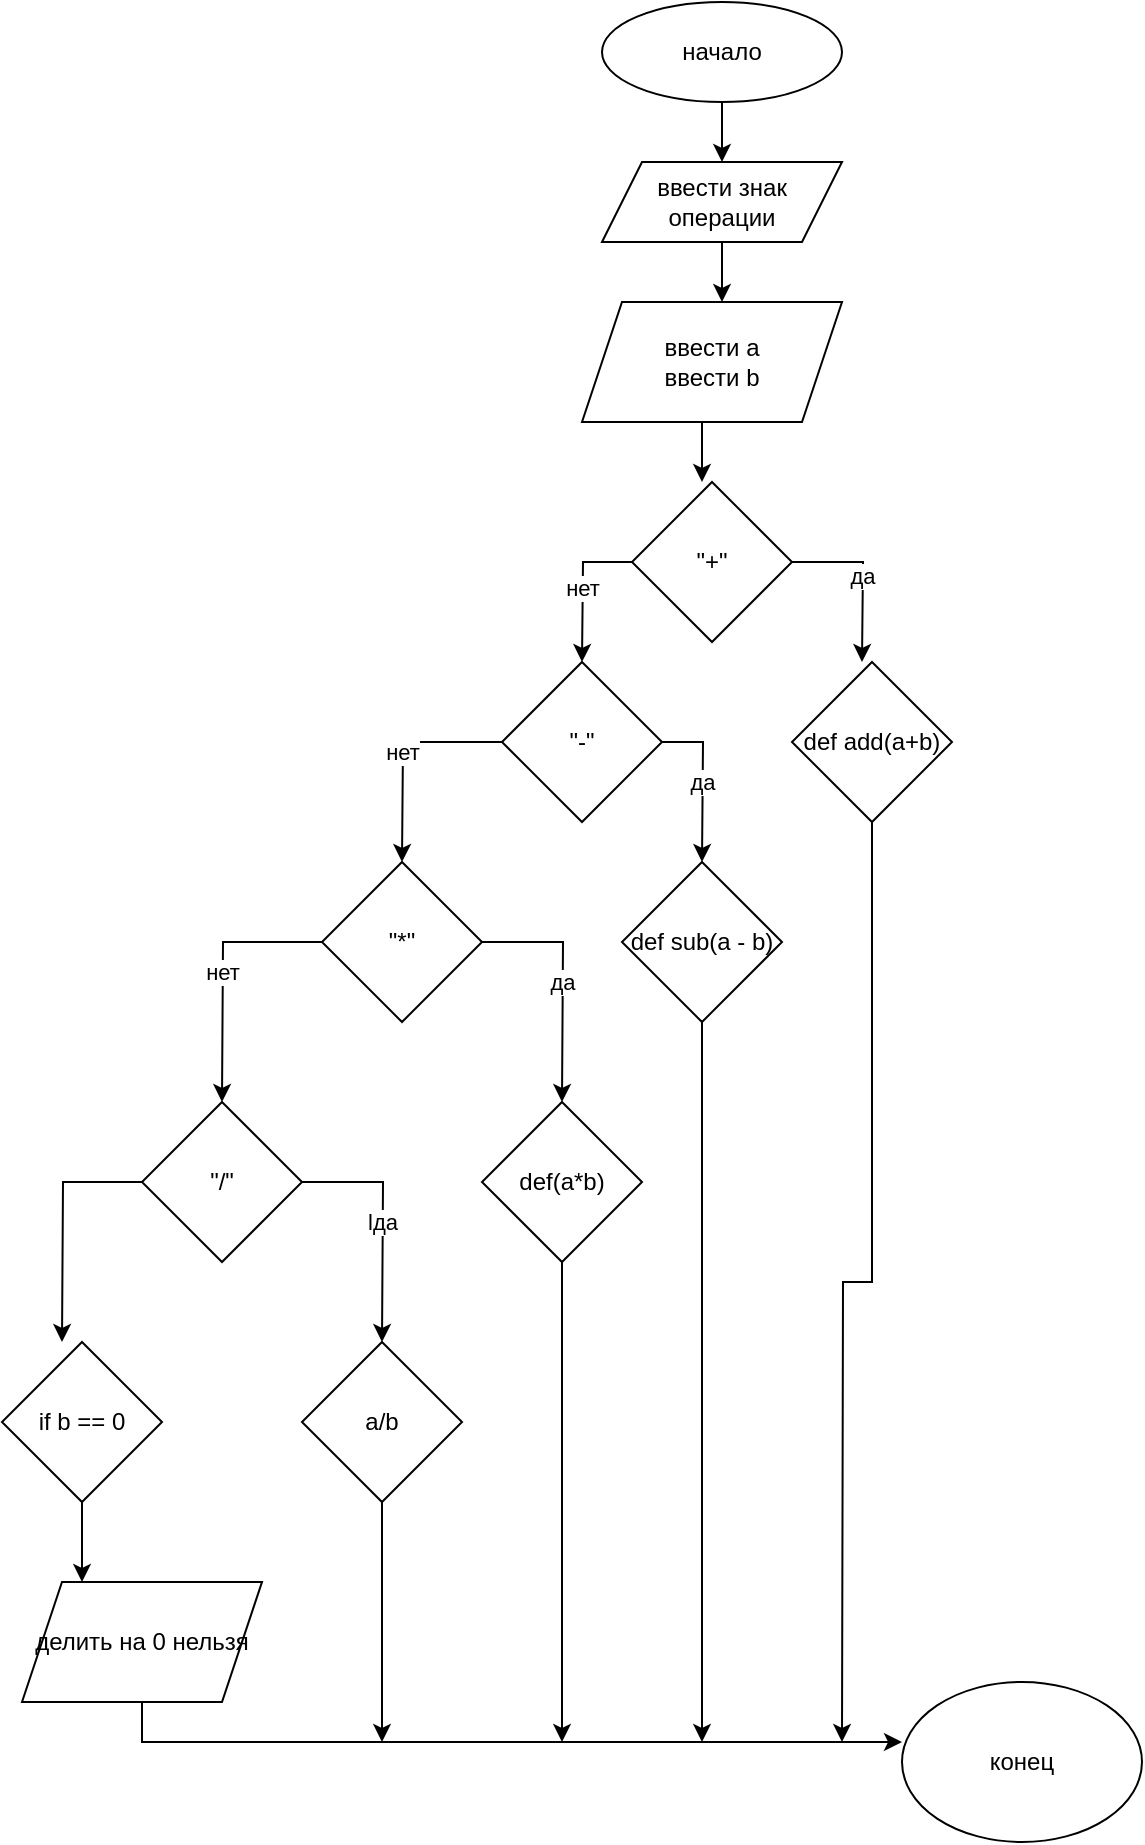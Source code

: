 <mxfile version="16.6.5" type="github" pages="4">
  <diagram id="fkckT2i1-y8JkAY0Mg1q" name="Page-1">
    <mxGraphModel dx="1038" dy="539" grid="1" gridSize="10" guides="1" tooltips="1" connect="1" arrows="1" fold="1" page="1" pageScale="1" pageWidth="827" pageHeight="1169" math="0" shadow="0">
      <root>
        <mxCell id="0" />
        <mxCell id="1" parent="0" />
        <mxCell id="1WSZ2IgdBwN5rXEGsz6p-2" style="edgeStyle=orthogonalEdgeStyle;rounded=0;orthogonalLoop=1;jettySize=auto;html=1;exitX=0.5;exitY=1;exitDx=0;exitDy=0;" edge="1" parent="1" source="1WSZ2IgdBwN5rXEGsz6p-1">
          <mxGeometry relative="1" as="geometry">
            <mxPoint x="370" y="90" as="targetPoint" />
          </mxGeometry>
        </mxCell>
        <mxCell id="1WSZ2IgdBwN5rXEGsz6p-1" value="начало" style="ellipse;whiteSpace=wrap;html=1;" vertex="1" parent="1">
          <mxGeometry x="310" y="10" width="120" height="50" as="geometry" />
        </mxCell>
        <mxCell id="1WSZ2IgdBwN5rXEGsz6p-4" style="edgeStyle=orthogonalEdgeStyle;rounded=0;orthogonalLoop=1;jettySize=auto;html=1;" edge="1" parent="1" source="1WSZ2IgdBwN5rXEGsz6p-3">
          <mxGeometry relative="1" as="geometry">
            <mxPoint x="370" y="160" as="targetPoint" />
          </mxGeometry>
        </mxCell>
        <mxCell id="1WSZ2IgdBwN5rXEGsz6p-3" value="ввести знак операции" style="shape=parallelogram;perimeter=parallelogramPerimeter;whiteSpace=wrap;html=1;fixedSize=1;" vertex="1" parent="1">
          <mxGeometry x="310" y="90" width="120" height="40" as="geometry" />
        </mxCell>
        <mxCell id="1WSZ2IgdBwN5rXEGsz6p-6" style="edgeStyle=orthogonalEdgeStyle;rounded=0;orthogonalLoop=1;jettySize=auto;html=1;exitX=0.5;exitY=1;exitDx=0;exitDy=0;" edge="1" parent="1" source="1WSZ2IgdBwN5rXEGsz6p-5">
          <mxGeometry relative="1" as="geometry">
            <mxPoint x="360" y="250" as="targetPoint" />
          </mxGeometry>
        </mxCell>
        <mxCell id="1WSZ2IgdBwN5rXEGsz6p-5" value="ввести a&lt;br&gt;ввести b" style="shape=parallelogram;perimeter=parallelogramPerimeter;whiteSpace=wrap;html=1;fixedSize=1;" vertex="1" parent="1">
          <mxGeometry x="300" y="160" width="130" height="60" as="geometry" />
        </mxCell>
        <mxCell id="1WSZ2IgdBwN5rXEGsz6p-8" value="да" style="edgeStyle=orthogonalEdgeStyle;rounded=0;orthogonalLoop=1;jettySize=auto;html=1;exitX=1;exitY=0.5;exitDx=0;exitDy=0;" edge="1" parent="1" source="1WSZ2IgdBwN5rXEGsz6p-7">
          <mxGeometry relative="1" as="geometry">
            <mxPoint x="440" y="340" as="targetPoint" />
          </mxGeometry>
        </mxCell>
        <mxCell id="1WSZ2IgdBwN5rXEGsz6p-9" value="нет" style="edgeStyle=orthogonalEdgeStyle;rounded=0;orthogonalLoop=1;jettySize=auto;html=1;exitX=0;exitY=0.5;exitDx=0;exitDy=0;" edge="1" parent="1" source="1WSZ2IgdBwN5rXEGsz6p-7">
          <mxGeometry relative="1" as="geometry">
            <mxPoint x="300" y="340" as="targetPoint" />
          </mxGeometry>
        </mxCell>
        <mxCell id="1WSZ2IgdBwN5rXEGsz6p-7" value="&quot;+&quot;" style="rhombus;whiteSpace=wrap;html=1;" vertex="1" parent="1">
          <mxGeometry x="325" y="250" width="80" height="80" as="geometry" />
        </mxCell>
        <mxCell id="1WSZ2IgdBwN5rXEGsz6p-30" style="edgeStyle=orthogonalEdgeStyle;rounded=0;orthogonalLoop=1;jettySize=auto;html=1;" edge="1" parent="1" source="1WSZ2IgdBwN5rXEGsz6p-10">
          <mxGeometry relative="1" as="geometry">
            <mxPoint x="430" y="880" as="targetPoint" />
          </mxGeometry>
        </mxCell>
        <mxCell id="1WSZ2IgdBwN5rXEGsz6p-10" value="def add(a+b)" style="rhombus;whiteSpace=wrap;html=1;" vertex="1" parent="1">
          <mxGeometry x="405" y="340" width="80" height="80" as="geometry" />
        </mxCell>
        <mxCell id="1WSZ2IgdBwN5rXEGsz6p-12" value="да" style="edgeStyle=orthogonalEdgeStyle;rounded=0;orthogonalLoop=1;jettySize=auto;html=1;" edge="1" parent="1" source="1WSZ2IgdBwN5rXEGsz6p-11">
          <mxGeometry relative="1" as="geometry">
            <mxPoint x="360" y="440" as="targetPoint" />
          </mxGeometry>
        </mxCell>
        <mxCell id="1WSZ2IgdBwN5rXEGsz6p-14" value="нет" style="edgeStyle=orthogonalEdgeStyle;rounded=0;orthogonalLoop=1;jettySize=auto;html=1;exitX=0;exitY=0.5;exitDx=0;exitDy=0;" edge="1" parent="1" source="1WSZ2IgdBwN5rXEGsz6p-11">
          <mxGeometry relative="1" as="geometry">
            <mxPoint x="210" y="440" as="targetPoint" />
          </mxGeometry>
        </mxCell>
        <mxCell id="1WSZ2IgdBwN5rXEGsz6p-11" value="&quot;-&quot;" style="rhombus;whiteSpace=wrap;html=1;" vertex="1" parent="1">
          <mxGeometry x="260" y="340" width="80" height="80" as="geometry" />
        </mxCell>
        <mxCell id="1WSZ2IgdBwN5rXEGsz6p-29" style="edgeStyle=orthogonalEdgeStyle;rounded=0;orthogonalLoop=1;jettySize=auto;html=1;" edge="1" parent="1" source="1WSZ2IgdBwN5rXEGsz6p-13">
          <mxGeometry relative="1" as="geometry">
            <mxPoint x="360" y="880" as="targetPoint" />
          </mxGeometry>
        </mxCell>
        <mxCell id="1WSZ2IgdBwN5rXEGsz6p-13" value="def sub(a - b)" style="rhombus;whiteSpace=wrap;html=1;" vertex="1" parent="1">
          <mxGeometry x="320" y="440" width="80" height="80" as="geometry" />
        </mxCell>
        <mxCell id="1WSZ2IgdBwN5rXEGsz6p-16" value="да" style="edgeStyle=orthogonalEdgeStyle;rounded=0;orthogonalLoop=1;jettySize=auto;html=1;" edge="1" parent="1" source="1WSZ2IgdBwN5rXEGsz6p-15">
          <mxGeometry relative="1" as="geometry">
            <mxPoint x="290" y="560" as="targetPoint" />
          </mxGeometry>
        </mxCell>
        <mxCell id="1WSZ2IgdBwN5rXEGsz6p-17" value="нет" style="edgeStyle=orthogonalEdgeStyle;rounded=0;orthogonalLoop=1;jettySize=auto;html=1;" edge="1" parent="1" source="1WSZ2IgdBwN5rXEGsz6p-15">
          <mxGeometry relative="1" as="geometry">
            <mxPoint x="120" y="560" as="targetPoint" />
          </mxGeometry>
        </mxCell>
        <mxCell id="1WSZ2IgdBwN5rXEGsz6p-15" value="&quot;*&quot;" style="rhombus;whiteSpace=wrap;html=1;" vertex="1" parent="1">
          <mxGeometry x="170" y="440" width="80" height="80" as="geometry" />
        </mxCell>
        <mxCell id="1WSZ2IgdBwN5rXEGsz6p-28" style="edgeStyle=orthogonalEdgeStyle;rounded=0;orthogonalLoop=1;jettySize=auto;html=1;" edge="1" parent="1" source="1WSZ2IgdBwN5rXEGsz6p-18">
          <mxGeometry relative="1" as="geometry">
            <mxPoint x="290" y="880" as="targetPoint" />
          </mxGeometry>
        </mxCell>
        <mxCell id="1WSZ2IgdBwN5rXEGsz6p-18" value="def(a*b)" style="rhombus;whiteSpace=wrap;html=1;" vertex="1" parent="1">
          <mxGeometry x="250" y="560" width="80" height="80" as="geometry" />
        </mxCell>
        <mxCell id="1WSZ2IgdBwN5rXEGsz6p-20" value="lда" style="edgeStyle=orthogonalEdgeStyle;rounded=0;orthogonalLoop=1;jettySize=auto;html=1;" edge="1" parent="1" source="1WSZ2IgdBwN5rXEGsz6p-19">
          <mxGeometry relative="1" as="geometry">
            <mxPoint x="200" y="680" as="targetPoint" />
          </mxGeometry>
        </mxCell>
        <mxCell id="1WSZ2IgdBwN5rXEGsz6p-21" style="edgeStyle=orthogonalEdgeStyle;rounded=0;orthogonalLoop=1;jettySize=auto;html=1;" edge="1" parent="1" source="1WSZ2IgdBwN5rXEGsz6p-19">
          <mxGeometry relative="1" as="geometry">
            <mxPoint x="40" y="680" as="targetPoint" />
          </mxGeometry>
        </mxCell>
        <mxCell id="1WSZ2IgdBwN5rXEGsz6p-19" value="&quot;/&quot;" style="rhombus;whiteSpace=wrap;html=1;" vertex="1" parent="1">
          <mxGeometry x="80" y="560" width="80" height="80" as="geometry" />
        </mxCell>
        <mxCell id="1WSZ2IgdBwN5rXEGsz6p-27" style="edgeStyle=orthogonalEdgeStyle;rounded=0;orthogonalLoop=1;jettySize=auto;html=1;" edge="1" parent="1" source="1WSZ2IgdBwN5rXEGsz6p-22">
          <mxGeometry relative="1" as="geometry">
            <mxPoint x="200" y="880" as="targetPoint" />
          </mxGeometry>
        </mxCell>
        <mxCell id="1WSZ2IgdBwN5rXEGsz6p-22" value="a/b" style="rhombus;whiteSpace=wrap;html=1;" vertex="1" parent="1">
          <mxGeometry x="160" y="680" width="80" height="80" as="geometry" />
        </mxCell>
        <mxCell id="1WSZ2IgdBwN5rXEGsz6p-24" style="edgeStyle=orthogonalEdgeStyle;rounded=0;orthogonalLoop=1;jettySize=auto;html=1;" edge="1" parent="1" source="1WSZ2IgdBwN5rXEGsz6p-23">
          <mxGeometry relative="1" as="geometry">
            <mxPoint x="50" y="800" as="targetPoint" />
          </mxGeometry>
        </mxCell>
        <mxCell id="1WSZ2IgdBwN5rXEGsz6p-23" value="if b == 0" style="rhombus;whiteSpace=wrap;html=1;" vertex="1" parent="1">
          <mxGeometry x="10" y="680" width="80" height="80" as="geometry" />
        </mxCell>
        <mxCell id="1WSZ2IgdBwN5rXEGsz6p-26" style="edgeStyle=orthogonalEdgeStyle;rounded=0;orthogonalLoop=1;jettySize=auto;html=1;exitX=0.5;exitY=1;exitDx=0;exitDy=0;" edge="1" parent="1" source="1WSZ2IgdBwN5rXEGsz6p-25">
          <mxGeometry relative="1" as="geometry">
            <mxPoint x="460" y="880" as="targetPoint" />
            <Array as="points">
              <mxPoint x="80" y="880" />
              <mxPoint x="320" y="880" />
            </Array>
          </mxGeometry>
        </mxCell>
        <mxCell id="1WSZ2IgdBwN5rXEGsz6p-25" value="делить на 0 нельзя" style="shape=parallelogram;perimeter=parallelogramPerimeter;whiteSpace=wrap;html=1;fixedSize=1;" vertex="1" parent="1">
          <mxGeometry x="20" y="800" width="120" height="60" as="geometry" />
        </mxCell>
        <mxCell id="1WSZ2IgdBwN5rXEGsz6p-31" value="конец" style="ellipse;whiteSpace=wrap;html=1;" vertex="1" parent="1">
          <mxGeometry x="460" y="850" width="120" height="80" as="geometry" />
        </mxCell>
      </root>
    </mxGraphModel>
  </diagram>
  <diagram id="BP9mcxt1wZHRb2gxcJvJ" name="Page-2">
    <mxGraphModel dx="1038" dy="539" grid="1" gridSize="10" guides="1" tooltips="1" connect="1" arrows="1" fold="1" page="1" pageScale="1" pageWidth="827" pageHeight="1169" math="0" shadow="0">
      <root>
        <mxCell id="X9kIWHRDvMiDdqDLDgqa-0" />
        <mxCell id="X9kIWHRDvMiDdqDLDgqa-1" parent="X9kIWHRDvMiDdqDLDgqa-0" />
        <mxCell id="X9kIWHRDvMiDdqDLDgqa-3" style="edgeStyle=orthogonalEdgeStyle;rounded=0;orthogonalLoop=1;jettySize=auto;html=1;" edge="1" parent="X9kIWHRDvMiDdqDLDgqa-1" source="X9kIWHRDvMiDdqDLDgqa-2">
          <mxGeometry relative="1" as="geometry">
            <mxPoint x="360" y="110" as="targetPoint" />
          </mxGeometry>
        </mxCell>
        <mxCell id="X9kIWHRDvMiDdqDLDgqa-18" style="edgeStyle=orthogonalEdgeStyle;rounded=0;orthogonalLoop=1;jettySize=auto;html=1;" edge="1" parent="X9kIWHRDvMiDdqDLDgqa-1" source="X9kIWHRDvMiDdqDLDgqa-2">
          <mxGeometry relative="1" as="geometry">
            <mxPoint x="180" y="40" as="targetPoint" />
          </mxGeometry>
        </mxCell>
        <mxCell id="X9kIWHRDvMiDdqDLDgqa-2" value="начало" style="ellipse;whiteSpace=wrap;html=1;" vertex="1" parent="X9kIWHRDvMiDdqDLDgqa-1">
          <mxGeometry x="300" y="10" width="120" height="60" as="geometry" />
        </mxCell>
        <mxCell id="X9kIWHRDvMiDdqDLDgqa-5" style="edgeStyle=orthogonalEdgeStyle;rounded=0;orthogonalLoop=1;jettySize=auto;html=1;" edge="1" parent="X9kIWHRDvMiDdqDLDgqa-1" source="X9kIWHRDvMiDdqDLDgqa-4">
          <mxGeometry relative="1" as="geometry">
            <mxPoint x="360" y="210" as="targetPoint" />
          </mxGeometry>
        </mxCell>
        <mxCell id="X9kIWHRDvMiDdqDLDgqa-4" value="введите num" style="shape=parallelogram;perimeter=parallelogramPerimeter;whiteSpace=wrap;html=1;fixedSize=1;" vertex="1" parent="X9kIWHRDvMiDdqDLDgqa-1">
          <mxGeometry x="300" y="110" width="120" height="60" as="geometry" />
        </mxCell>
        <mxCell id="X9kIWHRDvMiDdqDLDgqa-7" style="edgeStyle=orthogonalEdgeStyle;rounded=0;orthogonalLoop=1;jettySize=auto;html=1;" edge="1" parent="X9kIWHRDvMiDdqDLDgqa-1" source="X9kIWHRDvMiDdqDLDgqa-6">
          <mxGeometry relative="1" as="geometry">
            <mxPoint x="360" y="310" as="targetPoint" />
          </mxGeometry>
        </mxCell>
        <mxCell id="X9kIWHRDvMiDdqDLDgqa-6" value="установить счетчик&amp;nbsp;&lt;br&gt;even&lt;br&gt;odd" style="shape=parallelogram;perimeter=parallelogramPerimeter;whiteSpace=wrap;html=1;fixedSize=1;" vertex="1" parent="X9kIWHRDvMiDdqDLDgqa-1">
          <mxGeometry x="300" y="210" width="120" height="60" as="geometry" />
        </mxCell>
        <mxCell id="X9kIWHRDvMiDdqDLDgqa-9" value="да" style="edgeStyle=orthogonalEdgeStyle;rounded=0;orthogonalLoop=1;jettySize=auto;html=1;" edge="1" parent="X9kIWHRDvMiDdqDLDgqa-1" source="X9kIWHRDvMiDdqDLDgqa-8">
          <mxGeometry relative="1" as="geometry">
            <mxPoint x="440" y="400" as="targetPoint" />
          </mxGeometry>
        </mxCell>
        <mxCell id="X9kIWHRDvMiDdqDLDgqa-10" value="нет" style="edgeStyle=orthogonalEdgeStyle;rounded=0;orthogonalLoop=1;jettySize=auto;html=1;" edge="1" parent="X9kIWHRDvMiDdqDLDgqa-1" source="X9kIWHRDvMiDdqDLDgqa-8">
          <mxGeometry relative="1" as="geometry">
            <mxPoint x="280" y="400" as="targetPoint" />
          </mxGeometry>
        </mxCell>
        <mxCell id="X9kIWHRDvMiDdqDLDgqa-8" value="число четное" style="rhombus;whiteSpace=wrap;html=1;" vertex="1" parent="X9kIWHRDvMiDdqDLDgqa-1">
          <mxGeometry x="320" y="310" width="80" height="80" as="geometry" />
        </mxCell>
        <mxCell id="X9kIWHRDvMiDdqDLDgqa-15" style="edgeStyle=orthogonalEdgeStyle;rounded=0;orthogonalLoop=1;jettySize=auto;html=1;" edge="1" parent="X9kIWHRDvMiDdqDLDgqa-1" source="X9kIWHRDvMiDdqDLDgqa-11">
          <mxGeometry relative="1" as="geometry">
            <mxPoint x="360" y="540" as="targetPoint" />
          </mxGeometry>
        </mxCell>
        <mxCell id="X9kIWHRDvMiDdqDLDgqa-11" value="even +1" style="rhombus;whiteSpace=wrap;html=1;" vertex="1" parent="X9kIWHRDvMiDdqDLDgqa-1">
          <mxGeometry x="400" y="400" width="80" height="80" as="geometry" />
        </mxCell>
        <mxCell id="X9kIWHRDvMiDdqDLDgqa-14" style="edgeStyle=orthogonalEdgeStyle;rounded=0;orthogonalLoop=1;jettySize=auto;html=1;exitX=0.5;exitY=1;exitDx=0;exitDy=0;" edge="1" parent="X9kIWHRDvMiDdqDLDgqa-1" source="X9kIWHRDvMiDdqDLDgqa-12">
          <mxGeometry relative="1" as="geometry">
            <mxPoint x="360" y="540" as="targetPoint" />
          </mxGeometry>
        </mxCell>
        <mxCell id="X9kIWHRDvMiDdqDLDgqa-12" value="odd +1" style="rhombus;whiteSpace=wrap;html=1;" vertex="1" parent="X9kIWHRDvMiDdqDLDgqa-1">
          <mxGeometry x="240" y="400" width="80" height="80" as="geometry" />
        </mxCell>
        <mxCell id="X9kIWHRDvMiDdqDLDgqa-17" style="edgeStyle=orthogonalEdgeStyle;rounded=0;orthogonalLoop=1;jettySize=auto;html=1;exitX=0;exitY=0.5;exitDx=0;exitDy=0;" edge="1" parent="X9kIWHRDvMiDdqDLDgqa-1" source="X9kIWHRDvMiDdqDLDgqa-16">
          <mxGeometry relative="1" as="geometry">
            <mxPoint x="180" y="40" as="targetPoint" />
          </mxGeometry>
        </mxCell>
        <mxCell id="X9kIWHRDvMiDdqDLDgqa-19" style="edgeStyle=orthogonalEdgeStyle;rounded=0;orthogonalLoop=1;jettySize=auto;html=1;" edge="1" parent="X9kIWHRDvMiDdqDLDgqa-1" source="X9kIWHRDvMiDdqDLDgqa-16">
          <mxGeometry relative="1" as="geometry">
            <mxPoint x="370" y="630" as="targetPoint" />
          </mxGeometry>
        </mxCell>
        <mxCell id="X9kIWHRDvMiDdqDLDgqa-16" value="n // 10" style="shape=parallelogram;perimeter=parallelogramPerimeter;whiteSpace=wrap;html=1;fixedSize=1;" vertex="1" parent="X9kIWHRDvMiDdqDLDgqa-1">
          <mxGeometry x="310" y="540" width="120" height="60" as="geometry" />
        </mxCell>
        <mxCell id="X9kIWHRDvMiDdqDLDgqa-20" value="конец" style="ellipse;whiteSpace=wrap;html=1;" vertex="1" parent="X9kIWHRDvMiDdqDLDgqa-1">
          <mxGeometry x="310" y="630" width="120" height="80" as="geometry" />
        </mxCell>
      </root>
    </mxGraphModel>
  </diagram>
  <diagram id="xbwTF3GfLRPPqiA6b2jY" name="Page-3">
    <mxGraphModel dx="1038" dy="539" grid="1" gridSize="10" guides="1" tooltips="1" connect="1" arrows="1" fold="1" page="1" pageScale="1" pageWidth="827" pageHeight="1169" math="0" shadow="0">
      <root>
        <mxCell id="f7UMS-noUHKTFtVy3D74-0" />
        <mxCell id="f7UMS-noUHKTFtVy3D74-1" parent="f7UMS-noUHKTFtVy3D74-0" />
        <mxCell id="f7UMS-noUHKTFtVy3D74-3" style="edgeStyle=orthogonalEdgeStyle;rounded=0;orthogonalLoop=1;jettySize=auto;html=1;" edge="1" parent="f7UMS-noUHKTFtVy3D74-1" source="f7UMS-noUHKTFtVy3D74-2">
          <mxGeometry relative="1" as="geometry">
            <mxPoint x="380" y="120" as="targetPoint" />
          </mxGeometry>
        </mxCell>
        <mxCell id="f7UMS-noUHKTFtVy3D74-13" style="edgeStyle=orthogonalEdgeStyle;rounded=0;orthogonalLoop=1;jettySize=auto;html=1;" edge="1" parent="f7UMS-noUHKTFtVy3D74-1" source="f7UMS-noUHKTFtVy3D74-2">
          <mxGeometry relative="1" as="geometry">
            <mxPoint x="260" y="40" as="targetPoint" />
          </mxGeometry>
        </mxCell>
        <mxCell id="f7UMS-noUHKTFtVy3D74-2" value="начало" style="ellipse;whiteSpace=wrap;html=1;" vertex="1" parent="f7UMS-noUHKTFtVy3D74-1">
          <mxGeometry x="320" y="20" width="120" height="60" as="geometry" />
        </mxCell>
        <mxCell id="f7UMS-noUHKTFtVy3D74-5" style="edgeStyle=orthogonalEdgeStyle;rounded=0;orthogonalLoop=1;jettySize=auto;html=1;" edge="1" parent="f7UMS-noUHKTFtVy3D74-1" source="f7UMS-noUHKTFtVy3D74-4">
          <mxGeometry relative="1" as="geometry">
            <mxPoint x="380" y="210" as="targetPoint" />
          </mxGeometry>
        </mxCell>
        <mxCell id="f7UMS-noUHKTFtVy3D74-4" value="num" style="shape=parallelogram;perimeter=parallelogramPerimeter;whiteSpace=wrap;html=1;fixedSize=1;" vertex="1" parent="f7UMS-noUHKTFtVy3D74-1">
          <mxGeometry x="320" y="120" width="120" height="50" as="geometry" />
        </mxCell>
        <mxCell id="f7UMS-noUHKTFtVy3D74-7" style="edgeStyle=orthogonalEdgeStyle;rounded=0;orthogonalLoop=1;jettySize=auto;html=1;exitX=0.5;exitY=1;exitDx=0;exitDy=0;" edge="1" parent="f7UMS-noUHKTFtVy3D74-1" source="f7UMS-noUHKTFtVy3D74-6">
          <mxGeometry relative="1" as="geometry">
            <mxPoint x="380" y="320" as="targetPoint" />
          </mxGeometry>
        </mxCell>
        <mxCell id="f7UMS-noUHKTFtVy3D74-6" value="num_rev = 0" style="shape=parallelogram;perimeter=parallelogramPerimeter;whiteSpace=wrap;html=1;fixedSize=1;" vertex="1" parent="f7UMS-noUHKTFtVy3D74-1">
          <mxGeometry x="320" y="210" width="120" height="60" as="geometry" />
        </mxCell>
        <mxCell id="f7UMS-noUHKTFtVy3D74-9" style="edgeStyle=orthogonalEdgeStyle;rounded=0;orthogonalLoop=1;jettySize=auto;html=1;" edge="1" parent="f7UMS-noUHKTFtVy3D74-1" source="f7UMS-noUHKTFtVy3D74-8">
          <mxGeometry relative="1" as="geometry">
            <mxPoint x="380" y="420" as="targetPoint" />
          </mxGeometry>
        </mxCell>
        <mxCell id="f7UMS-noUHKTFtVy3D74-8" value="num_rev*0 + num%10" style="shape=parallelogram;perimeter=parallelogramPerimeter;whiteSpace=wrap;html=1;fixedSize=1;" vertex="1" parent="f7UMS-noUHKTFtVy3D74-1">
          <mxGeometry x="320" y="320" width="120" height="60" as="geometry" />
        </mxCell>
        <mxCell id="f7UMS-noUHKTFtVy3D74-11" style="edgeStyle=orthogonalEdgeStyle;rounded=0;orthogonalLoop=1;jettySize=auto;html=1;" edge="1" parent="f7UMS-noUHKTFtVy3D74-1" source="f7UMS-noUHKTFtVy3D74-10">
          <mxGeometry relative="1" as="geometry">
            <mxPoint x="260" y="40" as="targetPoint" />
          </mxGeometry>
        </mxCell>
        <mxCell id="f7UMS-noUHKTFtVy3D74-14" style="edgeStyle=orthogonalEdgeStyle;rounded=0;orthogonalLoop=1;jettySize=auto;html=1;" edge="1" parent="f7UMS-noUHKTFtVy3D74-1" source="f7UMS-noUHKTFtVy3D74-10">
          <mxGeometry relative="1" as="geometry">
            <mxPoint x="380" y="510" as="targetPoint" />
          </mxGeometry>
        </mxCell>
        <mxCell id="f7UMS-noUHKTFtVy3D74-10" value="num//10" style="shape=parallelogram;perimeter=parallelogramPerimeter;whiteSpace=wrap;html=1;fixedSize=1;" vertex="1" parent="f7UMS-noUHKTFtVy3D74-1">
          <mxGeometry x="320" y="420" width="120" height="60" as="geometry" />
        </mxCell>
        <mxCell id="f7UMS-noUHKTFtVy3D74-15" value="конец&lt;br&gt;" style="ellipse;whiteSpace=wrap;html=1;" vertex="1" parent="f7UMS-noUHKTFtVy3D74-1">
          <mxGeometry x="320" y="505" width="120" height="80" as="geometry" />
        </mxCell>
      </root>
    </mxGraphModel>
  </diagram>
  <diagram id="lE0dQlJbUKo1gwbplwdE" name="Page-4">
    <mxGraphModel dx="1038" dy="539" grid="1" gridSize="10" guides="1" tooltips="1" connect="1" arrows="1" fold="1" page="1" pageScale="1" pageWidth="827" pageHeight="1169" math="0" shadow="0">
      <root>
        <mxCell id="pn5yFuABVK7AHUZyT6ts-0" />
        <mxCell id="pn5yFuABVK7AHUZyT6ts-1" parent="pn5yFuABVK7AHUZyT6ts-0" />
        <mxCell id="pn5yFuABVK7AHUZyT6ts-3" style="edgeStyle=orthogonalEdgeStyle;rounded=0;orthogonalLoop=1;jettySize=auto;html=1;" edge="1" parent="pn5yFuABVK7AHUZyT6ts-1" source="pn5yFuABVK7AHUZyT6ts-2">
          <mxGeometry relative="1" as="geometry">
            <mxPoint x="390" y="100" as="targetPoint" />
          </mxGeometry>
        </mxCell>
        <mxCell id="pn5yFuABVK7AHUZyT6ts-31" style="edgeStyle=orthogonalEdgeStyle;rounded=0;orthogonalLoop=1;jettySize=auto;html=1;" edge="1" parent="pn5yFuABVK7AHUZyT6ts-1" source="pn5yFuABVK7AHUZyT6ts-2">
          <mxGeometry relative="1" as="geometry">
            <mxPoint x="120" y="60" as="targetPoint" />
          </mxGeometry>
        </mxCell>
        <mxCell id="pn5yFuABVK7AHUZyT6ts-2" value="начало" style="ellipse;whiteSpace=wrap;html=1;" vertex="1" parent="pn5yFuABVK7AHUZyT6ts-1">
          <mxGeometry x="330" y="10" width="120" height="60" as="geometry" />
        </mxCell>
        <mxCell id="pn5yFuABVK7AHUZyT6ts-5" style="edgeStyle=orthogonalEdgeStyle;rounded=0;orthogonalLoop=1;jettySize=auto;html=1;" edge="1" parent="pn5yFuABVK7AHUZyT6ts-1" source="pn5yFuABVK7AHUZyT6ts-4">
          <mxGeometry relative="1" as="geometry">
            <mxPoint x="390" y="190" as="targetPoint" />
          </mxGeometry>
        </mxCell>
        <mxCell id="pn5yFuABVK7AHUZyT6ts-4" value="import random" style="shape=parallelogram;perimeter=parallelogramPerimeter;whiteSpace=wrap;html=1;fixedSize=1;" vertex="1" parent="pn5yFuABVK7AHUZyT6ts-1">
          <mxGeometry x="330" y="100" width="120" height="60" as="geometry" />
        </mxCell>
        <mxCell id="pn5yFuABVK7AHUZyT6ts-7" style="edgeStyle=orthogonalEdgeStyle;rounded=0;orthogonalLoop=1;jettySize=auto;html=1;" edge="1" parent="pn5yFuABVK7AHUZyT6ts-1" source="pn5yFuABVK7AHUZyT6ts-6">
          <mxGeometry relative="1" as="geometry">
            <mxPoint x="390" y="290" as="targetPoint" />
          </mxGeometry>
        </mxCell>
        <mxCell id="pn5yFuABVK7AHUZyT6ts-6" value="счетчик итераций&amp;nbsp;&lt;br&gt;i = 0" style="shape=parallelogram;perimeter=parallelogramPerimeter;whiteSpace=wrap;html=1;fixedSize=1;" vertex="1" parent="pn5yFuABVK7AHUZyT6ts-1">
          <mxGeometry x="330" y="200" width="120" height="60" as="geometry" />
        </mxCell>
        <mxCell id="pn5yFuABVK7AHUZyT6ts-12" style="edgeStyle=orthogonalEdgeStyle;rounded=0;orthogonalLoop=1;jettySize=auto;html=1;" edge="1" parent="pn5yFuABVK7AHUZyT6ts-1" source="pn5yFuABVK7AHUZyT6ts-8">
          <mxGeometry relative="1" as="geometry">
            <mxPoint x="390" y="480" as="targetPoint" />
          </mxGeometry>
        </mxCell>
        <mxCell id="pn5yFuABVK7AHUZyT6ts-8" value="исполняем пока&amp;nbsp;&lt;br&gt;i&amp;lt;10" style="shape=parallelogram;perimeter=parallelogramPerimeter;whiteSpace=wrap;html=1;fixedSize=1;" vertex="1" parent="pn5yFuABVK7AHUZyT6ts-1">
          <mxGeometry x="330" y="380" width="120" height="60" as="geometry" />
        </mxCell>
        <mxCell id="pn5yFuABVK7AHUZyT6ts-10" style="edgeStyle=orthogonalEdgeStyle;rounded=0;orthogonalLoop=1;jettySize=auto;html=1;" edge="1" parent="pn5yFuABVK7AHUZyT6ts-1" source="pn5yFuABVK7AHUZyT6ts-9">
          <mxGeometry relative="1" as="geometry">
            <mxPoint x="390" y="380" as="targetPoint" />
          </mxGeometry>
        </mxCell>
        <mxCell id="pn5yFuABVK7AHUZyT6ts-9" value="num_r от 1-100" style="shape=parallelogram;perimeter=parallelogramPerimeter;whiteSpace=wrap;html=1;fixedSize=1;" vertex="1" parent="pn5yFuABVK7AHUZyT6ts-1">
          <mxGeometry x="330" y="290" width="120" height="60" as="geometry" />
        </mxCell>
        <mxCell id="pn5yFuABVK7AHUZyT6ts-16" style="edgeStyle=orthogonalEdgeStyle;rounded=0;orthogonalLoop=1;jettySize=auto;html=1;" edge="1" parent="pn5yFuABVK7AHUZyT6ts-1" source="pn5yFuABVK7AHUZyT6ts-15">
          <mxGeometry relative="1" as="geometry">
            <mxPoint x="480" y="580" as="targetPoint" />
          </mxGeometry>
        </mxCell>
        <mxCell id="pn5yFuABVK7AHUZyT6ts-18" value="да" style="edgeLabel;html=1;align=center;verticalAlign=middle;resizable=0;points=[];" vertex="1" connectable="0" parent="pn5yFuABVK7AHUZyT6ts-16">
          <mxGeometry x="-0.214" y="-3" relative="1" as="geometry">
            <mxPoint as="offset" />
          </mxGeometry>
        </mxCell>
        <mxCell id="pn5yFuABVK7AHUZyT6ts-17" value="нет" style="edgeStyle=orthogonalEdgeStyle;rounded=0;orthogonalLoop=1;jettySize=auto;html=1;exitX=0;exitY=0.5;exitDx=0;exitDy=0;" edge="1" parent="pn5yFuABVK7AHUZyT6ts-1" source="pn5yFuABVK7AHUZyT6ts-15">
          <mxGeometry relative="1" as="geometry">
            <mxPoint x="290" y="580" as="targetPoint" />
          </mxGeometry>
        </mxCell>
        <mxCell id="pn5yFuABVK7AHUZyT6ts-15" value="num &amp;gt; num_r" style="rhombus;whiteSpace=wrap;html=1;" vertex="1" parent="pn5yFuABVK7AHUZyT6ts-1">
          <mxGeometry x="350" y="480" width="80" height="80" as="geometry" />
        </mxCell>
        <mxCell id="pn5yFuABVK7AHUZyT6ts-29" style="edgeStyle=orthogonalEdgeStyle;rounded=0;orthogonalLoop=1;jettySize=auto;html=1;" edge="1" parent="pn5yFuABVK7AHUZyT6ts-1" source="pn5yFuABVK7AHUZyT6ts-19">
          <mxGeometry relative="1" as="geometry">
            <mxPoint x="380" y="890" as="targetPoint" />
            <Array as="points">
              <mxPoint x="440" y="890" />
            </Array>
          </mxGeometry>
        </mxCell>
        <mxCell id="pn5yFuABVK7AHUZyT6ts-19" value="&quot;меньше&quot;" style="rhombus;whiteSpace=wrap;html=1;" vertex="1" parent="pn5yFuABVK7AHUZyT6ts-1">
          <mxGeometry x="440" y="570" width="80" height="80" as="geometry" />
        </mxCell>
        <mxCell id="pn5yFuABVK7AHUZyT6ts-21" value="да" style="edgeStyle=orthogonalEdgeStyle;rounded=0;orthogonalLoop=1;jettySize=auto;html=1;" edge="1" parent="pn5yFuABVK7AHUZyT6ts-1" source="pn5yFuABVK7AHUZyT6ts-20">
          <mxGeometry relative="1" as="geometry">
            <mxPoint x="370" y="710" as="targetPoint" />
          </mxGeometry>
        </mxCell>
        <mxCell id="pn5yFuABVK7AHUZyT6ts-23" value="нет" style="edgeStyle=orthogonalEdgeStyle;rounded=0;orthogonalLoop=1;jettySize=auto;html=1;" edge="1" parent="pn5yFuABVK7AHUZyT6ts-1" source="pn5yFuABVK7AHUZyT6ts-20">
          <mxGeometry relative="1" as="geometry">
            <mxPoint x="180" y="750" as="targetPoint" />
          </mxGeometry>
        </mxCell>
        <mxCell id="pn5yFuABVK7AHUZyT6ts-20" value="num&amp;lt;num_r" style="rhombus;whiteSpace=wrap;html=1;" vertex="1" parent="pn5yFuABVK7AHUZyT6ts-1">
          <mxGeometry x="250" y="580" width="80" height="80" as="geometry" />
        </mxCell>
        <mxCell id="pn5yFuABVK7AHUZyT6ts-27" style="edgeStyle=orthogonalEdgeStyle;rounded=0;orthogonalLoop=1;jettySize=auto;html=1;" edge="1" parent="pn5yFuABVK7AHUZyT6ts-1" source="pn5yFuABVK7AHUZyT6ts-22">
          <mxGeometry relative="1" as="geometry">
            <mxPoint x="380" y="940" as="targetPoint" />
          </mxGeometry>
        </mxCell>
        <mxCell id="pn5yFuABVK7AHUZyT6ts-22" value="&#39;&#39;меньше&quot;" style="rhombus;whiteSpace=wrap;html=1;" vertex="1" parent="pn5yFuABVK7AHUZyT6ts-1">
          <mxGeometry x="334" y="710" width="80" height="80" as="geometry" />
        </mxCell>
        <mxCell id="pn5yFuABVK7AHUZyT6ts-25" style="edgeStyle=orthogonalEdgeStyle;rounded=0;orthogonalLoop=1;jettySize=auto;html=1;exitX=1;exitY=0.5;exitDx=0;exitDy=0;" edge="1" parent="pn5yFuABVK7AHUZyT6ts-1" source="pn5yFuABVK7AHUZyT6ts-24">
          <mxGeometry relative="1" as="geometry">
            <mxPoint x="250" y="850" as="targetPoint" />
          </mxGeometry>
        </mxCell>
        <mxCell id="pn5yFuABVK7AHUZyT6ts-30" style="edgeStyle=orthogonalEdgeStyle;rounded=0;orthogonalLoop=1;jettySize=auto;html=1;" edge="1" parent="pn5yFuABVK7AHUZyT6ts-1" source="pn5yFuABVK7AHUZyT6ts-24">
          <mxGeometry relative="1" as="geometry">
            <mxPoint x="120" y="50" as="targetPoint" />
            <Array as="points">
              <mxPoint x="120" y="790" />
            </Array>
          </mxGeometry>
        </mxCell>
        <mxCell id="pn5yFuABVK7AHUZyT6ts-24" value="num=num_r" style="rhombus;whiteSpace=wrap;html=1;" vertex="1" parent="pn5yFuABVK7AHUZyT6ts-1">
          <mxGeometry x="150" y="750" width="80" height="80" as="geometry" />
        </mxCell>
        <mxCell id="pn5yFuABVK7AHUZyT6ts-28" style="edgeStyle=orthogonalEdgeStyle;rounded=0;orthogonalLoop=1;jettySize=auto;html=1;" edge="1" parent="pn5yFuABVK7AHUZyT6ts-1" source="pn5yFuABVK7AHUZyT6ts-26">
          <mxGeometry relative="1" as="geometry">
            <mxPoint x="380" y="940" as="targetPoint" />
          </mxGeometry>
        </mxCell>
        <mxCell id="pn5yFuABVK7AHUZyT6ts-26" value="bingo" style="shape=parallelogram;perimeter=parallelogramPerimeter;whiteSpace=wrap;html=1;fixedSize=1;" vertex="1" parent="pn5yFuABVK7AHUZyT6ts-1">
          <mxGeometry x="190" y="850" width="120" height="60" as="geometry" />
        </mxCell>
        <mxCell id="pn5yFuABVK7AHUZyT6ts-32" value="конец" style="ellipse;whiteSpace=wrap;html=1;" vertex="1" parent="pn5yFuABVK7AHUZyT6ts-1">
          <mxGeometry x="330" y="940" width="120" height="80" as="geometry" />
        </mxCell>
      </root>
    </mxGraphModel>
  </diagram>
</mxfile>
